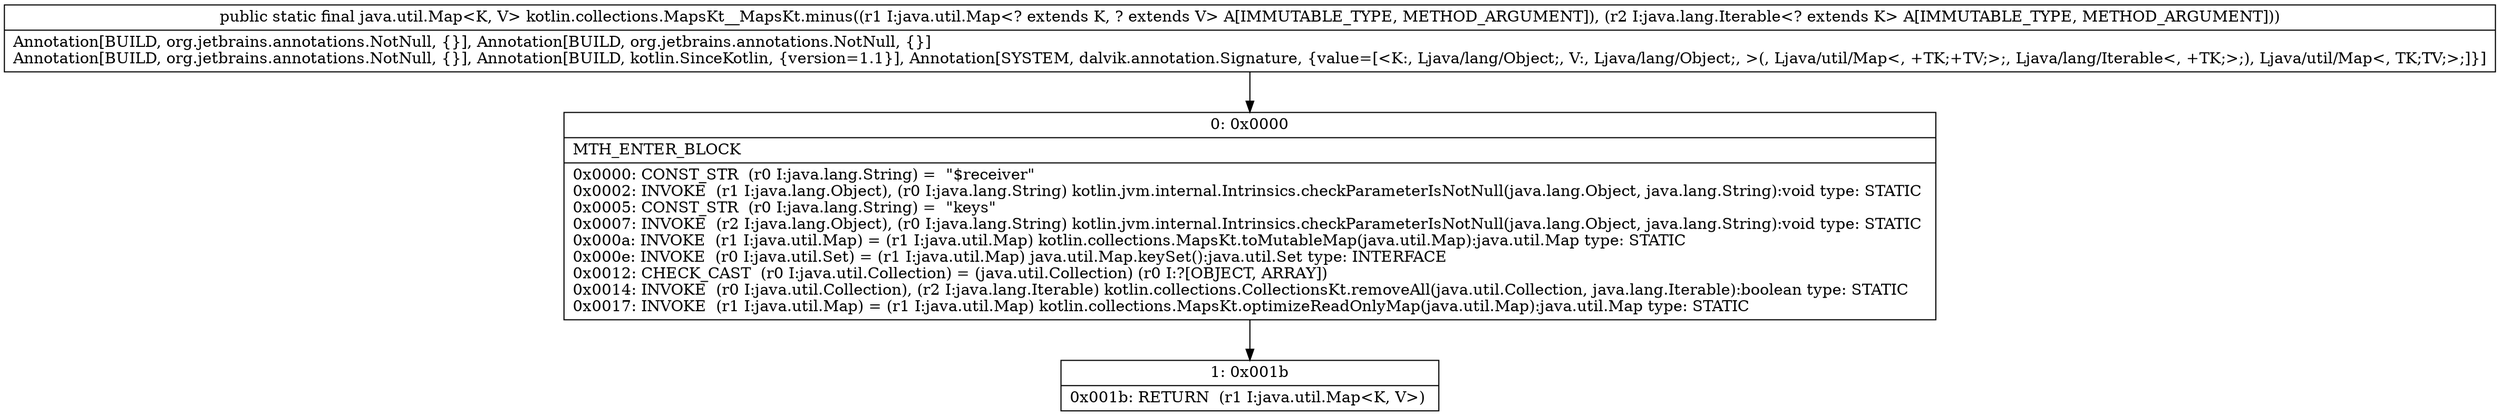 digraph "CFG forkotlin.collections.MapsKt__MapsKt.minus(Ljava\/util\/Map;Ljava\/lang\/Iterable;)Ljava\/util\/Map;" {
Node_0 [shape=record,label="{0\:\ 0x0000|MTH_ENTER_BLOCK\l|0x0000: CONST_STR  (r0 I:java.lang.String) =  \"$receiver\" \l0x0002: INVOKE  (r1 I:java.lang.Object), (r0 I:java.lang.String) kotlin.jvm.internal.Intrinsics.checkParameterIsNotNull(java.lang.Object, java.lang.String):void type: STATIC \l0x0005: CONST_STR  (r0 I:java.lang.String) =  \"keys\" \l0x0007: INVOKE  (r2 I:java.lang.Object), (r0 I:java.lang.String) kotlin.jvm.internal.Intrinsics.checkParameterIsNotNull(java.lang.Object, java.lang.String):void type: STATIC \l0x000a: INVOKE  (r1 I:java.util.Map) = (r1 I:java.util.Map) kotlin.collections.MapsKt.toMutableMap(java.util.Map):java.util.Map type: STATIC \l0x000e: INVOKE  (r0 I:java.util.Set) = (r1 I:java.util.Map) java.util.Map.keySet():java.util.Set type: INTERFACE \l0x0012: CHECK_CAST  (r0 I:java.util.Collection) = (java.util.Collection) (r0 I:?[OBJECT, ARRAY]) \l0x0014: INVOKE  (r0 I:java.util.Collection), (r2 I:java.lang.Iterable) kotlin.collections.CollectionsKt.removeAll(java.util.Collection, java.lang.Iterable):boolean type: STATIC \l0x0017: INVOKE  (r1 I:java.util.Map) = (r1 I:java.util.Map) kotlin.collections.MapsKt.optimizeReadOnlyMap(java.util.Map):java.util.Map type: STATIC \l}"];
Node_1 [shape=record,label="{1\:\ 0x001b|0x001b: RETURN  (r1 I:java.util.Map\<K, V\>) \l}"];
MethodNode[shape=record,label="{public static final java.util.Map\<K, V\> kotlin.collections.MapsKt__MapsKt.minus((r1 I:java.util.Map\<? extends K, ? extends V\> A[IMMUTABLE_TYPE, METHOD_ARGUMENT]), (r2 I:java.lang.Iterable\<? extends K\> A[IMMUTABLE_TYPE, METHOD_ARGUMENT]))  | Annotation[BUILD, org.jetbrains.annotations.NotNull, \{\}], Annotation[BUILD, org.jetbrains.annotations.NotNull, \{\}]\lAnnotation[BUILD, org.jetbrains.annotations.NotNull, \{\}], Annotation[BUILD, kotlin.SinceKotlin, \{version=1.1\}], Annotation[SYSTEM, dalvik.annotation.Signature, \{value=[\<K:, Ljava\/lang\/Object;, V:, Ljava\/lang\/Object;, \>(, Ljava\/util\/Map\<, +TK;+TV;\>;, Ljava\/lang\/Iterable\<, +TK;\>;), Ljava\/util\/Map\<, TK;TV;\>;]\}]\l}"];
MethodNode -> Node_0;
Node_0 -> Node_1;
}

